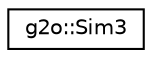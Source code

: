 digraph "Graphical Class Hierarchy"
{
  edge [fontname="Helvetica",fontsize="10",labelfontname="Helvetica",labelfontsize="10"];
  node [fontname="Helvetica",fontsize="10",shape=record];
  rankdir="LR";
  Node0 [label="g2o::Sim3",height=0.2,width=0.4,color="black", fillcolor="white", style="filled",URL="$structg2o_1_1_sim3.html"];
}
